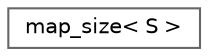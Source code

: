 digraph "类继承关系图"
{
 // LATEX_PDF_SIZE
  bgcolor="transparent";
  edge [fontname=Helvetica,fontsize=10,labelfontname=Helvetica,labelfontsize=10];
  node [fontname=Helvetica,fontsize=10,shape=box,height=0.2,width=0.4];
  rankdir="LR";
  Node0 [id="Node000000",label="map_size\< S \>",height=0.2,width=0.4,color="grey40", fillcolor="white", style="filled",URL="$structmap__size.html",tooltip=" "];
}
